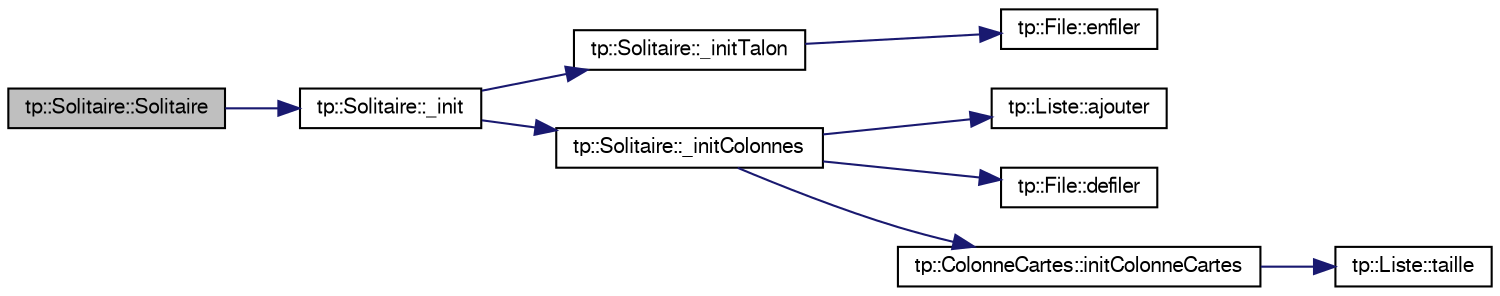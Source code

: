 digraph G
{
  edge [fontname="FreeSans",fontsize="10",labelfontname="FreeSans",labelfontsize="10"];
  node [fontname="FreeSans",fontsize="10",shape=record];
  rankdir="LR";
  Node1 [label="tp::Solitaire::Solitaire",height=0.2,width=0.4,color="black", fillcolor="grey75", style="filled" fontcolor="black"];
  Node1 -> Node2 [color="midnightblue",fontsize="10",style="solid",fontname="FreeSans"];
  Node2 [label="tp::Solitaire::_init",height=0.2,width=0.4,color="black", fillcolor="white", style="filled",URL="$classtp_1_1_solitaire.html#ab6aa6a46fff5190914b2a5298c865411",tooltip="mÃ©lange le paquet de carte, distribue les 7 colonnes de cartes, init les piles"];
  Node2 -> Node3 [color="midnightblue",fontsize="10",style="solid",fontname="FreeSans"];
  Node3 [label="tp::Solitaire::_initTalon",height=0.2,width=0.4,color="black", fillcolor="white", style="filled",URL="$classtp_1_1_solitaire.html#ae6281ea0a9bb5ff9b299ee8beae03a7f",tooltip="initialise les cartes du talon"];
  Node3 -> Node4 [color="midnightblue",fontsize="10",style="solid",fontname="FreeSans"];
  Node4 [label="tp::File::enfiler",height=0.2,width=0.4,color="black", fillcolor="white", style="filled",URL="$classtp_1_1_file.html#a064d1872300759ba8d458c8efd056dbc",tooltip="Enfiler un nouvel Ã©lÃ©ment dans la file."];
  Node2 -> Node5 [color="midnightblue",fontsize="10",style="solid",fontname="FreeSans"];
  Node5 [label="tp::Solitaire::_initColonnes",height=0.2,width=0.4,color="black", fillcolor="white", style="filled",URL="$classtp_1_1_solitaire.html#ac8d2d6b4e07802655cb39f3c194b73bf",tooltip="initialise les cartes du talon"];
  Node5 -> Node6 [color="midnightblue",fontsize="10",style="solid",fontname="FreeSans"];
  Node6 [label="tp::Liste::ajouter",height=0.2,width=0.4,color="black", fillcolor="white", style="filled",URL="$classtp_1_1_liste.html#a31eb4dbcd4801fdb7b30b3e25de288bb"];
  Node5 -> Node7 [color="midnightblue",fontsize="10",style="solid",fontname="FreeSans"];
  Node7 [label="tp::File::defiler",height=0.2,width=0.4,color="black", fillcolor="white", style="filled",URL="$classtp_1_1_file.html#a5b4655946c237457837ac8793fde14c1",tooltip="DÃ©filer un Ã©lÃ©ment."];
  Node5 -> Node8 [color="midnightblue",fontsize="10",style="solid",fontname="FreeSans"];
  Node8 [label="tp::ColonneCartes::initColonneCartes",height=0.2,width=0.4,color="black", fillcolor="white", style="filled",URL="$classtp_1_1_colonne_cartes.html#a59a342c472518f4d1c15b432b99141f2"];
  Node8 -> Node9 [color="midnightblue",fontsize="10",style="solid",fontname="FreeSans"];
  Node9 [label="tp::Liste::taille",height=0.2,width=0.4,color="black", fillcolor="white", style="filled",URL="$classtp_1_1_liste.html#aeeb54dad73348922331642d2971745a0"];
}

